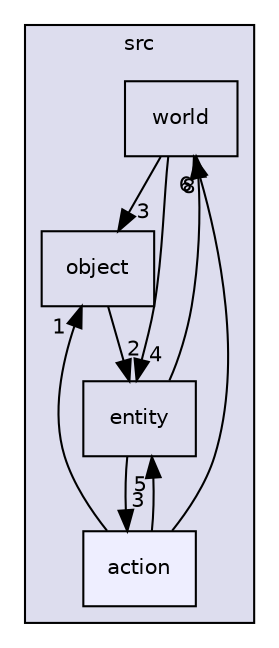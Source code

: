digraph "action" {
  compound=true
  node [ fontsize="10", fontname="Helvetica"];
  edge [ labelfontsize="10", labelfontname="Helvetica"];
  subgraph clusterdir_a063914ab482288b7b0e1b2fca86158c {
    graph [ bgcolor="#ddddee", pencolor="black", label="src" fontname="Helvetica", fontsize="10", URL="dir_a063914ab482288b7b0e1b2fca86158c.html"]
  dir_7e7ba8265aedc250301628d1cbd6610a [shape=box label="world" URL="dir_7e7ba8265aedc250301628d1cbd6610a.html"];
  dir_85449260a98ec6f0b4b6c14dea2cc541 [shape=box label="object" URL="dir_85449260a98ec6f0b4b6c14dea2cc541.html"];
  dir_f545203bfb5d89c5496a4973a2a5abbd [shape=box label="entity" URL="dir_f545203bfb5d89c5496a4973a2a5abbd.html"];
  dir_86ed19a60af60475e9ec239836512c67 [shape=box, label="action", style="filled", fillcolor="#eeeeff", pencolor="black", URL="dir_86ed19a60af60475e9ec239836512c67.html"];
  }
  dir_f545203bfb5d89c5496a4973a2a5abbd->dir_7e7ba8265aedc250301628d1cbd6610a [headlabel="6", labeldistance=1.5 headhref="dir_000006_000015.html"];
  dir_f545203bfb5d89c5496a4973a2a5abbd->dir_86ed19a60af60475e9ec239836512c67 [headlabel="3", labeldistance=1.5 headhref="dir_000006_000005.html"];
  dir_85449260a98ec6f0b4b6c14dea2cc541->dir_f545203bfb5d89c5496a4973a2a5abbd [headlabel="2", labeldistance=1.5 headhref="dir_000019_000006.html"];
  dir_7e7ba8265aedc250301628d1cbd6610a->dir_85449260a98ec6f0b4b6c14dea2cc541 [headlabel="3", labeldistance=1.5 headhref="dir_000015_000019.html"];
  dir_7e7ba8265aedc250301628d1cbd6610a->dir_f545203bfb5d89c5496a4973a2a5abbd [headlabel="4", labeldistance=1.5 headhref="dir_000015_000006.html"];
  dir_86ed19a60af60475e9ec239836512c67->dir_7e7ba8265aedc250301628d1cbd6610a [headlabel="8", labeldistance=1.5 headhref="dir_000005_000015.html"];
  dir_86ed19a60af60475e9ec239836512c67->dir_85449260a98ec6f0b4b6c14dea2cc541 [headlabel="1", labeldistance=1.5 headhref="dir_000005_000019.html"];
  dir_86ed19a60af60475e9ec239836512c67->dir_f545203bfb5d89c5496a4973a2a5abbd [headlabel="5", labeldistance=1.5 headhref="dir_000005_000006.html"];
}
